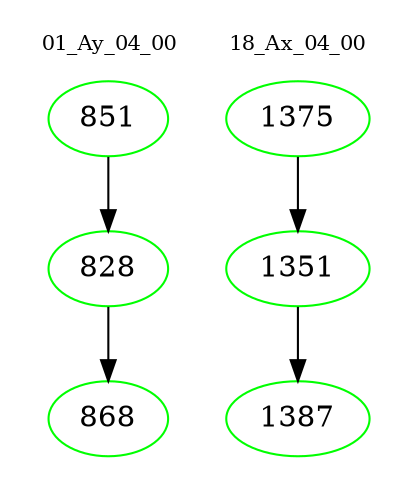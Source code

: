 digraph{
subgraph cluster_0 {
color = white
label = "01_Ay_04_00";
fontsize=10;
T0_851 [label="851", color="green"]
T0_851 -> T0_828 [color="black"]
T0_828 [label="828", color="green"]
T0_828 -> T0_868 [color="black"]
T0_868 [label="868", color="green"]
}
subgraph cluster_1 {
color = white
label = "18_Ax_04_00";
fontsize=10;
T1_1375 [label="1375", color="green"]
T1_1375 -> T1_1351 [color="black"]
T1_1351 [label="1351", color="green"]
T1_1351 -> T1_1387 [color="black"]
T1_1387 [label="1387", color="green"]
}
}
